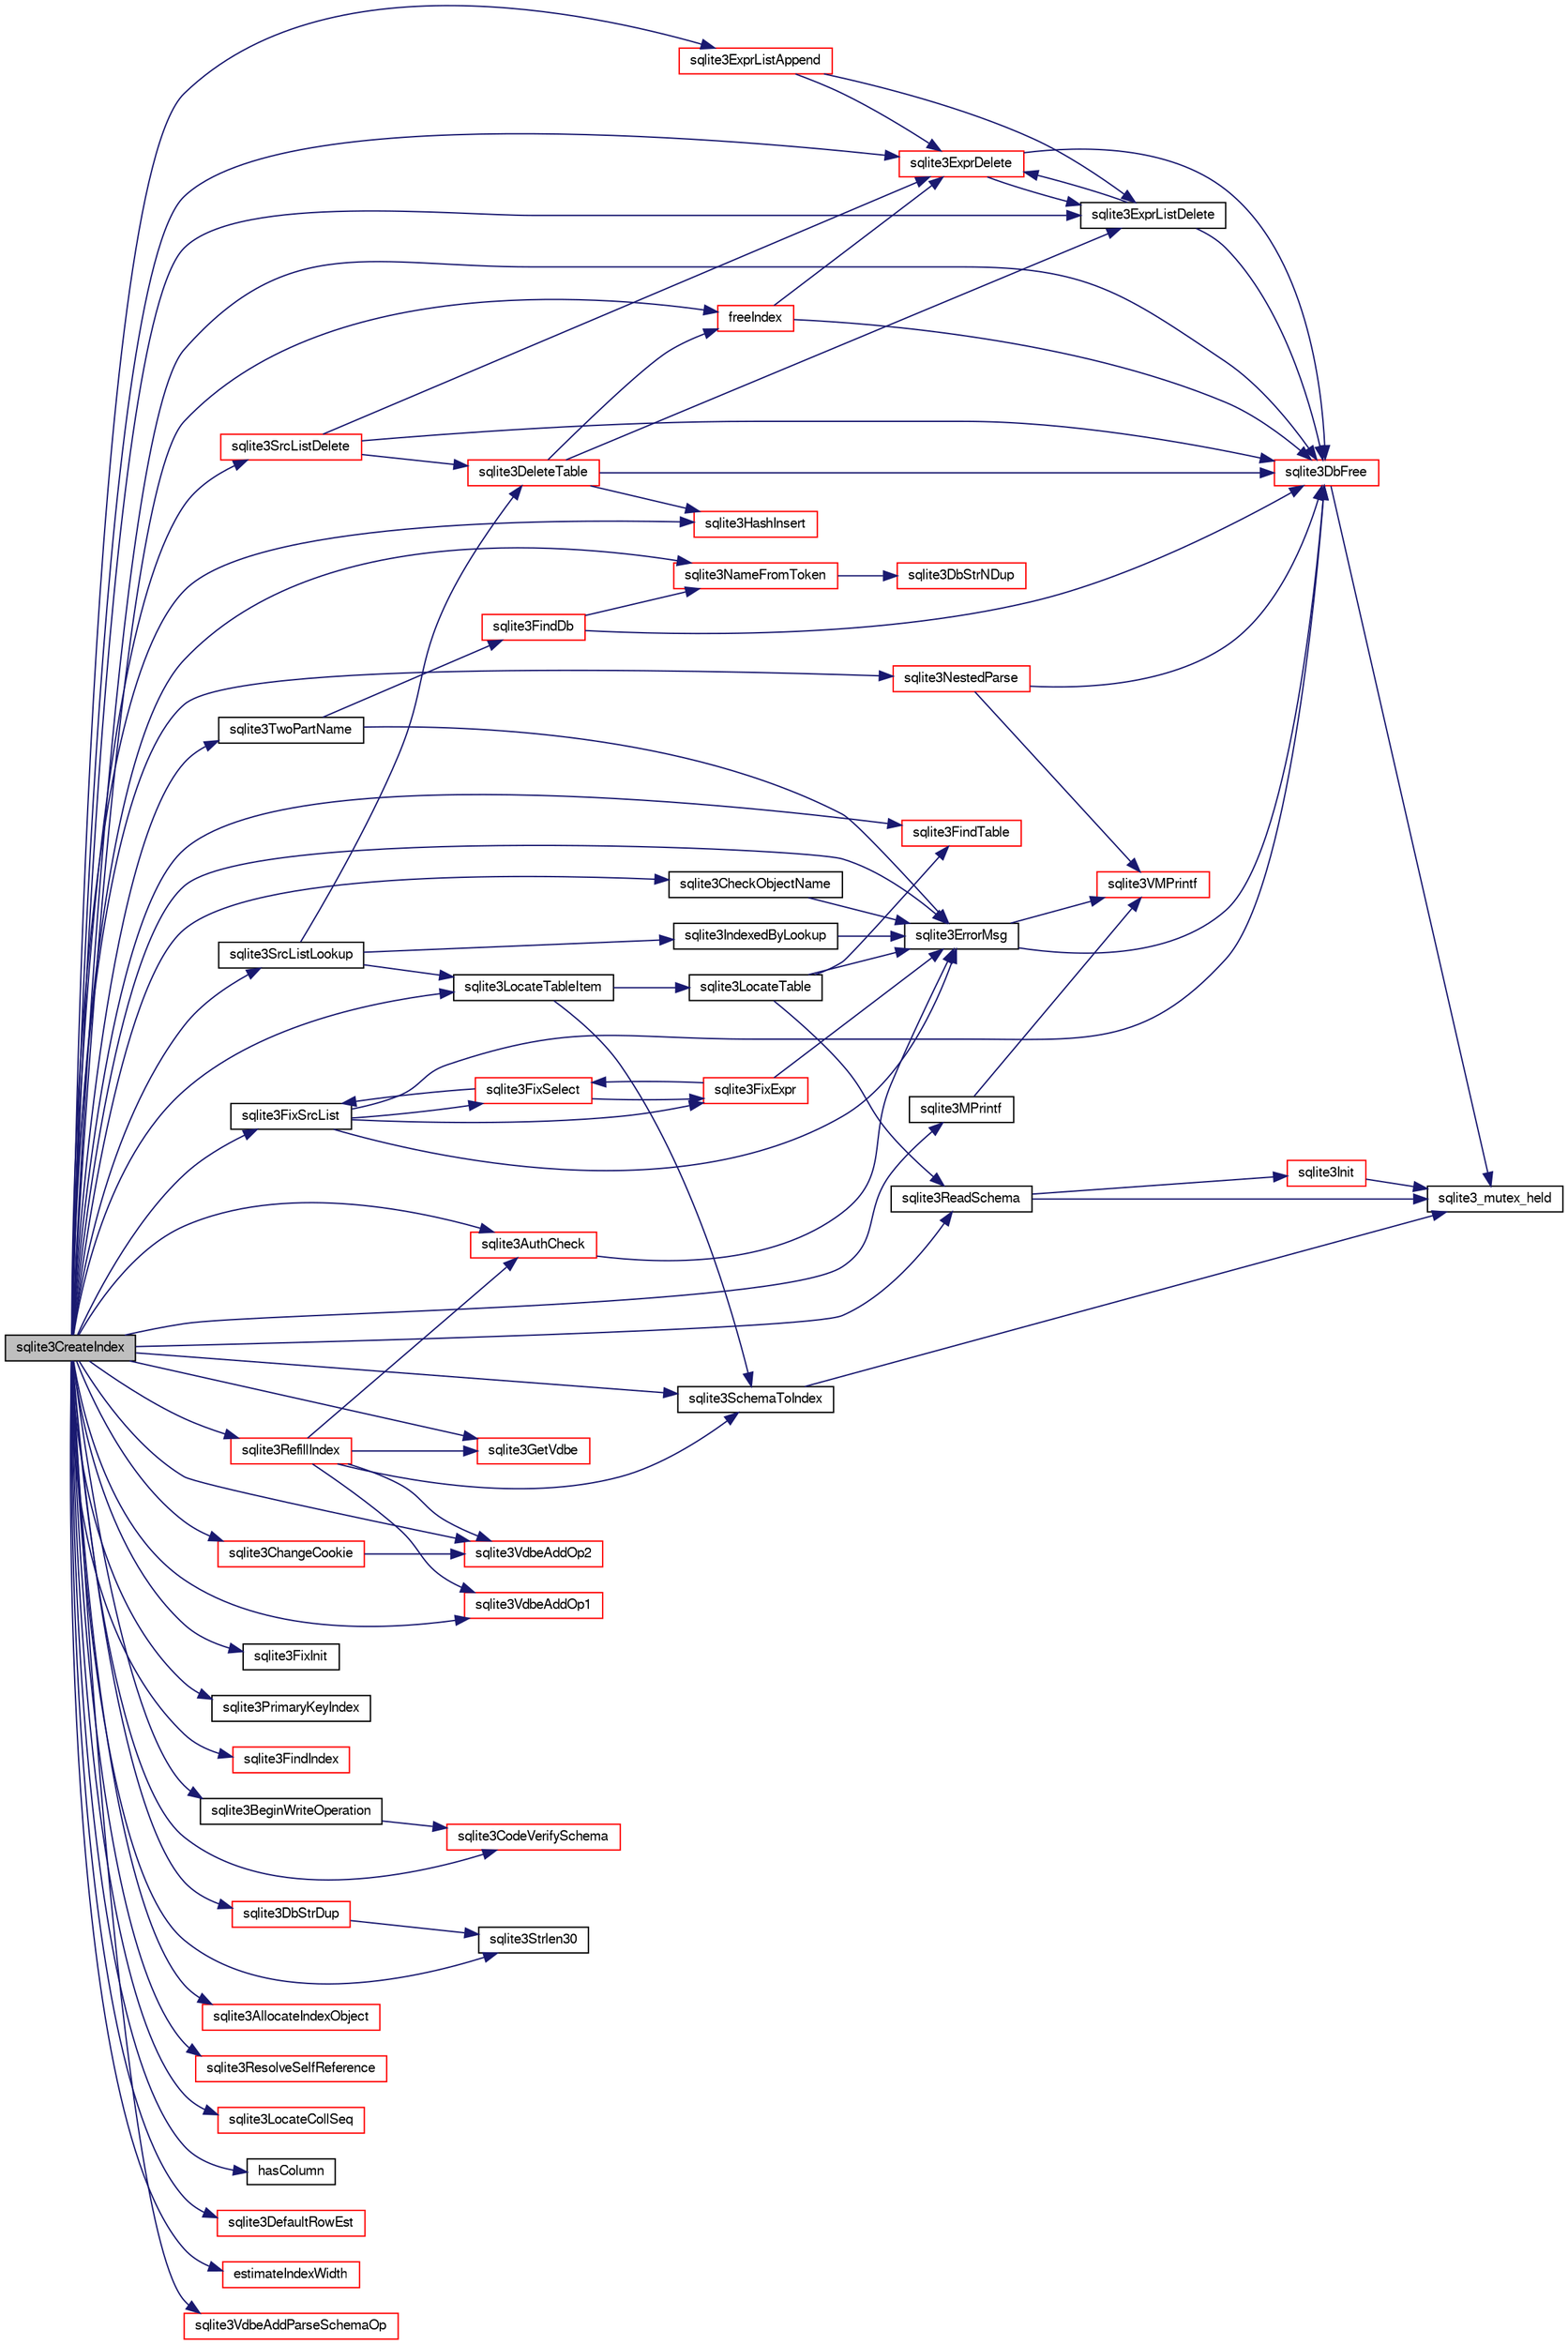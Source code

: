 digraph "sqlite3CreateIndex"
{
  edge [fontname="FreeSans",fontsize="10",labelfontname="FreeSans",labelfontsize="10"];
  node [fontname="FreeSans",fontsize="10",shape=record];
  rankdir="LR";
  Node482896 [label="sqlite3CreateIndex",height=0.2,width=0.4,color="black", fillcolor="grey75", style="filled", fontcolor="black"];
  Node482896 -> Node482897 [color="midnightblue",fontsize="10",style="solid",fontname="FreeSans"];
  Node482897 [label="sqlite3ReadSchema",height=0.2,width=0.4,color="black", fillcolor="white", style="filled",URL="$sqlite3_8c.html#ac41a97f30334f7d35b2b5713097eca90"];
  Node482897 -> Node482898 [color="midnightblue",fontsize="10",style="solid",fontname="FreeSans"];
  Node482898 [label="sqlite3_mutex_held",height=0.2,width=0.4,color="black", fillcolor="white", style="filled",URL="$sqlite3_8c.html#acf77da68932b6bc163c5e68547ecc3e7"];
  Node482897 -> Node482899 [color="midnightblue",fontsize="10",style="solid",fontname="FreeSans"];
  Node482899 [label="sqlite3Init",height=0.2,width=0.4,color="red", fillcolor="white", style="filled",URL="$sqlite3_8c.html#aed74e3dc765631a833f522f425ff5a48"];
  Node482899 -> Node482898 [color="midnightblue",fontsize="10",style="solid",fontname="FreeSans"];
  Node482896 -> Node483855 [color="midnightblue",fontsize="10",style="solid",fontname="FreeSans"];
  Node483855 [label="sqlite3TwoPartName",height=0.2,width=0.4,color="black", fillcolor="white", style="filled",URL="$sqlite3_8c.html#a49a9958462ebca9ad2acda672c8a6357"];
  Node483855 -> Node483212 [color="midnightblue",fontsize="10",style="solid",fontname="FreeSans"];
  Node483212 [label="sqlite3ErrorMsg",height=0.2,width=0.4,color="black", fillcolor="white", style="filled",URL="$sqlite3_8c.html#aee2798e173651adae0f9c85469f3457d"];
  Node483212 -> Node482904 [color="midnightblue",fontsize="10",style="solid",fontname="FreeSans"];
  Node482904 [label="sqlite3VMPrintf",height=0.2,width=0.4,color="red", fillcolor="white", style="filled",URL="$sqlite3_8c.html#a05535d0982ef06fbc2ee8195ebbae689"];
  Node483212 -> Node482912 [color="midnightblue",fontsize="10",style="solid",fontname="FreeSans"];
  Node482912 [label="sqlite3DbFree",height=0.2,width=0.4,color="red", fillcolor="white", style="filled",URL="$sqlite3_8c.html#ac70ab821a6607b4a1b909582dc37a069"];
  Node482912 -> Node482898 [color="midnightblue",fontsize="10",style="solid",fontname="FreeSans"];
  Node483855 -> Node483856 [color="midnightblue",fontsize="10",style="solid",fontname="FreeSans"];
  Node483856 [label="sqlite3FindDb",height=0.2,width=0.4,color="red", fillcolor="white", style="filled",URL="$sqlite3_8c.html#aa24a00ff02dcb0883436718a1226d295"];
  Node483856 -> Node483857 [color="midnightblue",fontsize="10",style="solid",fontname="FreeSans"];
  Node483857 [label="sqlite3NameFromToken",height=0.2,width=0.4,color="red", fillcolor="white", style="filled",URL="$sqlite3_8c.html#a6ba4248ee912d7f5a7a898c5ae46e808"];
  Node483857 -> Node483170 [color="midnightblue",fontsize="10",style="solid",fontname="FreeSans"];
  Node483170 [label="sqlite3DbStrNDup",height=0.2,width=0.4,color="red", fillcolor="white", style="filled",URL="$sqlite3_8c.html#a48e8c757f70cba60fe83ce00ad8de713"];
  Node483856 -> Node482912 [color="midnightblue",fontsize="10",style="solid",fontname="FreeSans"];
  Node482896 -> Node483859 [color="midnightblue",fontsize="10",style="solid",fontname="FreeSans"];
  Node483859 [label="sqlite3SrcListLookup",height=0.2,width=0.4,color="black", fillcolor="white", style="filled",URL="$sqlite3_8c.html#a6354fab5d5d3aa8a721e43d480c16701"];
  Node483859 -> Node483860 [color="midnightblue",fontsize="10",style="solid",fontname="FreeSans"];
  Node483860 [label="sqlite3LocateTableItem",height=0.2,width=0.4,color="black", fillcolor="white", style="filled",URL="$sqlite3_8c.html#ac80229652e6d3200bd88dff77f874888"];
  Node483860 -> Node483823 [color="midnightblue",fontsize="10",style="solid",fontname="FreeSans"];
  Node483823 [label="sqlite3SchemaToIndex",height=0.2,width=0.4,color="black", fillcolor="white", style="filled",URL="$sqlite3_8c.html#ad9ef77a42022f1f8c8ab71b5761f5134"];
  Node483823 -> Node482898 [color="midnightblue",fontsize="10",style="solid",fontname="FreeSans"];
  Node483860 -> Node483861 [color="midnightblue",fontsize="10",style="solid",fontname="FreeSans"];
  Node483861 [label="sqlite3LocateTable",height=0.2,width=0.4,color="black", fillcolor="white", style="filled",URL="$sqlite3_8c.html#adfeea5b18971250d4ff7f5a44e134d75"];
  Node483861 -> Node482897 [color="midnightblue",fontsize="10",style="solid",fontname="FreeSans"];
  Node483861 -> Node483234 [color="midnightblue",fontsize="10",style="solid",fontname="FreeSans"];
  Node483234 [label="sqlite3FindTable",height=0.2,width=0.4,color="red", fillcolor="white", style="filled",URL="$sqlite3_8c.html#afa51dbee6173bf3a8a3df76b07cea789"];
  Node483861 -> Node483212 [color="midnightblue",fontsize="10",style="solid",fontname="FreeSans"];
  Node483859 -> Node483222 [color="midnightblue",fontsize="10",style="solid",fontname="FreeSans"];
  Node483222 [label="sqlite3DeleteTable",height=0.2,width=0.4,color="red", fillcolor="white", style="filled",URL="$sqlite3_8c.html#a7fd3d507375a381a3807f92735318973"];
  Node483222 -> Node483223 [color="midnightblue",fontsize="10",style="solid",fontname="FreeSans"];
  Node483223 [label="sqlite3HashInsert",height=0.2,width=0.4,color="red", fillcolor="white", style="filled",URL="$sqlite3_8c.html#aebbc6c13b3c139d5f3463938f441da3d"];
  Node483222 -> Node483230 [color="midnightblue",fontsize="10",style="solid",fontname="FreeSans"];
  Node483230 [label="freeIndex",height=0.2,width=0.4,color="red", fillcolor="white", style="filled",URL="$sqlite3_8c.html#a00907c99c18d5bcb9d0b38c077146c31"];
  Node483230 -> Node483220 [color="midnightblue",fontsize="10",style="solid",fontname="FreeSans"];
  Node483220 [label="sqlite3ExprDelete",height=0.2,width=0.4,color="red", fillcolor="white", style="filled",URL="$sqlite3_8c.html#ae4e21ab5918e0428fbaa9e615dceb309"];
  Node483220 -> Node482912 [color="midnightblue",fontsize="10",style="solid",fontname="FreeSans"];
  Node483220 -> Node483219 [color="midnightblue",fontsize="10",style="solid",fontname="FreeSans"];
  Node483219 [label="sqlite3ExprListDelete",height=0.2,width=0.4,color="black", fillcolor="white", style="filled",URL="$sqlite3_8c.html#ae9cd46eac81e86a04ed8c09b99fc3c10"];
  Node483219 -> Node483220 [color="midnightblue",fontsize="10",style="solid",fontname="FreeSans"];
  Node483219 -> Node482912 [color="midnightblue",fontsize="10",style="solid",fontname="FreeSans"];
  Node483230 -> Node482912 [color="midnightblue",fontsize="10",style="solid",fontname="FreeSans"];
  Node483222 -> Node482912 [color="midnightblue",fontsize="10",style="solid",fontname="FreeSans"];
  Node483222 -> Node483219 [color="midnightblue",fontsize="10",style="solid",fontname="FreeSans"];
  Node483859 -> Node483862 [color="midnightblue",fontsize="10",style="solid",fontname="FreeSans"];
  Node483862 [label="sqlite3IndexedByLookup",height=0.2,width=0.4,color="black", fillcolor="white", style="filled",URL="$sqlite3_8c.html#adce623dd7c639a56080e4255c7404666"];
  Node483862 -> Node483212 [color="midnightblue",fontsize="10",style="solid",fontname="FreeSans"];
  Node482896 -> Node483863 [color="midnightblue",fontsize="10",style="solid",fontname="FreeSans"];
  Node483863 [label="sqlite3FixInit",height=0.2,width=0.4,color="black", fillcolor="white", style="filled",URL="$sqlite3_8c.html#afbc4fe1efd167ec1b6b88607b90ddc51"];
  Node482896 -> Node483864 [color="midnightblue",fontsize="10",style="solid",fontname="FreeSans"];
  Node483864 [label="sqlite3FixSrcList",height=0.2,width=0.4,color="black", fillcolor="white", style="filled",URL="$sqlite3_8c.html#aef21c9fd3fd3e1ac1caad71d55ee867a"];
  Node483864 -> Node483212 [color="midnightblue",fontsize="10",style="solid",fontname="FreeSans"];
  Node483864 -> Node482912 [color="midnightblue",fontsize="10",style="solid",fontname="FreeSans"];
  Node483864 -> Node483865 [color="midnightblue",fontsize="10",style="solid",fontname="FreeSans"];
  Node483865 [label="sqlite3FixSelect",height=0.2,width=0.4,color="red", fillcolor="white", style="filled",URL="$sqlite3_8c.html#a359eecf223c2eaa665ef8bc3f2687d4c"];
  Node483865 -> Node483864 [color="midnightblue",fontsize="10",style="solid",fontname="FreeSans"];
  Node483865 -> Node483867 [color="midnightblue",fontsize="10",style="solid",fontname="FreeSans"];
  Node483867 [label="sqlite3FixExpr",height=0.2,width=0.4,color="red", fillcolor="white", style="filled",URL="$sqlite3_8c.html#aed02a32694f2649d2f9161fb324f12ed"];
  Node483867 -> Node483212 [color="midnightblue",fontsize="10",style="solid",fontname="FreeSans"];
  Node483867 -> Node483865 [color="midnightblue",fontsize="10",style="solid",fontname="FreeSans"];
  Node483864 -> Node483867 [color="midnightblue",fontsize="10",style="solid",fontname="FreeSans"];
  Node482896 -> Node483860 [color="midnightblue",fontsize="10",style="solid",fontname="FreeSans"];
  Node482896 -> Node483212 [color="midnightblue",fontsize="10",style="solid",fontname="FreeSans"];
  Node482896 -> Node483235 [color="midnightblue",fontsize="10",style="solid",fontname="FreeSans"];
  Node483235 [label="sqlite3PrimaryKeyIndex",height=0.2,width=0.4,color="black", fillcolor="white", style="filled",URL="$sqlite3_8c.html#af6edde3fbbd22a22b86ad32677fad95b"];
  Node482896 -> Node483823 [color="midnightblue",fontsize="10",style="solid",fontname="FreeSans"];
  Node482896 -> Node483857 [color="midnightblue",fontsize="10",style="solid",fontname="FreeSans"];
  Node482896 -> Node483868 [color="midnightblue",fontsize="10",style="solid",fontname="FreeSans"];
  Node483868 [label="sqlite3CheckObjectName",height=0.2,width=0.4,color="black", fillcolor="white", style="filled",URL="$sqlite3_8c.html#a28c91f6ea4120126e5af1e807593aaf9"];
  Node483868 -> Node483212 [color="midnightblue",fontsize="10",style="solid",fontname="FreeSans"];
  Node482896 -> Node483234 [color="midnightblue",fontsize="10",style="solid",fontname="FreeSans"];
  Node482896 -> Node483232 [color="midnightblue",fontsize="10",style="solid",fontname="FreeSans"];
  Node483232 [label="sqlite3FindIndex",height=0.2,width=0.4,color="red", fillcolor="white", style="filled",URL="$sqlite3_8c.html#a79fb99db8d0f914bb72dd374ae088512"];
  Node482896 -> Node483869 [color="midnightblue",fontsize="10",style="solid",fontname="FreeSans"];
  Node483869 [label="sqlite3CodeVerifySchema",height=0.2,width=0.4,color="red", fillcolor="white", style="filled",URL="$sqlite3_8c.html#ad9d8708d96f8416ec59ebf41c57000f9"];
  Node482896 -> Node483167 [color="midnightblue",fontsize="10",style="solid",fontname="FreeSans"];
  Node483167 [label="sqlite3MPrintf",height=0.2,width=0.4,color="black", fillcolor="white", style="filled",URL="$sqlite3_8c.html#a208ef0df84e9778778804a19af03efea"];
  Node483167 -> Node482904 [color="midnightblue",fontsize="10",style="solid",fontname="FreeSans"];
  Node482896 -> Node483871 [color="midnightblue",fontsize="10",style="solid",fontname="FreeSans"];
  Node483871 [label="sqlite3AuthCheck",height=0.2,width=0.4,color="red", fillcolor="white", style="filled",URL="$sqlite3_8c.html#a83c75b8b7aa1c35301005be7ff1a8582"];
  Node483871 -> Node483212 [color="midnightblue",fontsize="10",style="solid",fontname="FreeSans"];
  Node482896 -> Node483873 [color="midnightblue",fontsize="10",style="solid",fontname="FreeSans"];
  Node483873 [label="sqlite3ExprListAppend",height=0.2,width=0.4,color="red", fillcolor="white", style="filled",URL="$sqlite3_8c.html#a2c227f0b97e0e31b120c702fae2b7409"];
  Node483873 -> Node483220 [color="midnightblue",fontsize="10",style="solid",fontname="FreeSans"];
  Node483873 -> Node483219 [color="midnightblue",fontsize="10",style="solid",fontname="FreeSans"];
  Node482896 -> Node483471 [color="midnightblue",fontsize="10",style="solid",fontname="FreeSans"];
  Node483471 [label="sqlite3DbStrDup",height=0.2,width=0.4,color="red", fillcolor="white", style="filled",URL="$sqlite3_8c.html#a0ec4772ee6de7316ecd1e6cabb1beeef"];
  Node483471 -> Node482991 [color="midnightblue",fontsize="10",style="solid",fontname="FreeSans"];
  Node482991 [label="sqlite3Strlen30",height=0.2,width=0.4,color="black", fillcolor="white", style="filled",URL="$sqlite3_8c.html#a3dcd80ba41f1a308193dee74857b62a7"];
  Node482896 -> Node482991 [color="midnightblue",fontsize="10",style="solid",fontname="FreeSans"];
  Node482896 -> Node483874 [color="midnightblue",fontsize="10",style="solid",fontname="FreeSans"];
  Node483874 [label="sqlite3AllocateIndexObject",height=0.2,width=0.4,color="red", fillcolor="white", style="filled",URL="$sqlite3_8c.html#a8a25614950297e18748647c86b2f566a"];
  Node482896 -> Node483875 [color="midnightblue",fontsize="10",style="solid",fontname="FreeSans"];
  Node483875 [label="sqlite3ResolveSelfReference",height=0.2,width=0.4,color="red", fillcolor="white", style="filled",URL="$sqlite3_8c.html#ab524095a849de78f8728167d19336094"];
  Node482896 -> Node483975 [color="midnightblue",fontsize="10",style="solid",fontname="FreeSans"];
  Node483975 [label="sqlite3LocateCollSeq",height=0.2,width=0.4,color="red", fillcolor="white", style="filled",URL="$sqlite3_8c.html#a7dda1703fcf97a8e9a556697976c90af"];
  Node482896 -> Node483976 [color="midnightblue",fontsize="10",style="solid",fontname="FreeSans"];
  Node483976 [label="hasColumn",height=0.2,width=0.4,color="black", fillcolor="white", style="filled",URL="$sqlite3_8c.html#ae49bb342b4c90db68028c2077ea23d85"];
  Node482896 -> Node483751 [color="midnightblue",fontsize="10",style="solid",fontname="FreeSans"];
  Node483751 [label="sqlite3DefaultRowEst",height=0.2,width=0.4,color="red", fillcolor="white", style="filled",URL="$sqlite3_8c.html#a990da271cc28536b6d63cd17521497c0"];
  Node482896 -> Node483977 [color="midnightblue",fontsize="10",style="solid",fontname="FreeSans"];
  Node483977 [label="estimateIndexWidth",height=0.2,width=0.4,color="red", fillcolor="white", style="filled",URL="$sqlite3_8c.html#a3fe6b099ed713eb4cbb0f5a1344ddb12"];
  Node482896 -> Node483223 [color="midnightblue",fontsize="10",style="solid",fontname="FreeSans"];
  Node482896 -> Node483978 [color="midnightblue",fontsize="10",style="solid",fontname="FreeSans"];
  Node483978 [label="sqlite3GetVdbe",height=0.2,width=0.4,color="red", fillcolor="white", style="filled",URL="$sqlite3_8c.html#a76b721dcd00b0587308547594cb6c1f4"];
  Node482896 -> Node483983 [color="midnightblue",fontsize="10",style="solid",fontname="FreeSans"];
  Node483983 [label="sqlite3BeginWriteOperation",height=0.2,width=0.4,color="black", fillcolor="white", style="filled",URL="$sqlite3_8c.html#a21b1b811bbe305f922244f8913c87f10"];
  Node483983 -> Node483869 [color="midnightblue",fontsize="10",style="solid",fontname="FreeSans"];
  Node482896 -> Node483984 [color="midnightblue",fontsize="10",style="solid",fontname="FreeSans"];
  Node483984 [label="sqlite3VdbeAddOp2",height=0.2,width=0.4,color="red", fillcolor="white", style="filled",URL="$sqlite3_8c.html#ae87204d7b069da19e4db0404c6deaae5"];
  Node482896 -> Node483985 [color="midnightblue",fontsize="10",style="solid",fontname="FreeSans"];
  Node483985 [label="sqlite3NestedParse",height=0.2,width=0.4,color="red", fillcolor="white", style="filled",URL="$sqlite3_8c.html#ae78bd6187a28892732af5428ec15b03f"];
  Node483985 -> Node482904 [color="midnightblue",fontsize="10",style="solid",fontname="FreeSans"];
  Node483985 -> Node482912 [color="midnightblue",fontsize="10",style="solid",fontname="FreeSans"];
  Node482896 -> Node482912 [color="midnightblue",fontsize="10",style="solid",fontname="FreeSans"];
  Node482896 -> Node483986 [color="midnightblue",fontsize="10",style="solid",fontname="FreeSans"];
  Node483986 [label="sqlite3RefillIndex",height=0.2,width=0.4,color="red", fillcolor="white", style="filled",URL="$sqlite3_8c.html#a17be5b679d9181b961ea9ba4a18d4f80"];
  Node483986 -> Node483823 [color="midnightblue",fontsize="10",style="solid",fontname="FreeSans"];
  Node483986 -> Node483871 [color="midnightblue",fontsize="10",style="solid",fontname="FreeSans"];
  Node483986 -> Node483978 [color="midnightblue",fontsize="10",style="solid",fontname="FreeSans"];
  Node483986 -> Node483984 [color="midnightblue",fontsize="10",style="solid",fontname="FreeSans"];
  Node483986 -> Node484022 [color="midnightblue",fontsize="10",style="solid",fontname="FreeSans"];
  Node484022 [label="sqlite3VdbeAddOp1",height=0.2,width=0.4,color="red", fillcolor="white", style="filled",URL="$sqlite3_8c.html#a6207112b1851d7e7d76e887ef6d72d5a"];
  Node482896 -> Node484190 [color="midnightblue",fontsize="10",style="solid",fontname="FreeSans"];
  Node484190 [label="sqlite3ChangeCookie",height=0.2,width=0.4,color="red", fillcolor="white", style="filled",URL="$sqlite3_8c.html#a0ef89bb4c4f2d45de9f462e63cbfddec"];
  Node484190 -> Node483984 [color="midnightblue",fontsize="10",style="solid",fontname="FreeSans"];
  Node482896 -> Node484191 [color="midnightblue",fontsize="10",style="solid",fontname="FreeSans"];
  Node484191 [label="sqlite3VdbeAddParseSchemaOp",height=0.2,width=0.4,color="red", fillcolor="white", style="filled",URL="$sqlite3_8c.html#a52c71cba3d53e0eb5c0c785ef9a7ec8f"];
  Node482896 -> Node484022 [color="midnightblue",fontsize="10",style="solid",fontname="FreeSans"];
  Node482896 -> Node483230 [color="midnightblue",fontsize="10",style="solid",fontname="FreeSans"];
  Node482896 -> Node483220 [color="midnightblue",fontsize="10",style="solid",fontname="FreeSans"];
  Node482896 -> Node483219 [color="midnightblue",fontsize="10",style="solid",fontname="FreeSans"];
  Node482896 -> Node483221 [color="midnightblue",fontsize="10",style="solid",fontname="FreeSans"];
  Node483221 [label="sqlite3SrcListDelete",height=0.2,width=0.4,color="red", fillcolor="white", style="filled",URL="$sqlite3_8c.html#acc250a3e5e7fd8889a16a9f28e3e7312"];
  Node483221 -> Node482912 [color="midnightblue",fontsize="10",style="solid",fontname="FreeSans"];
  Node483221 -> Node483222 [color="midnightblue",fontsize="10",style="solid",fontname="FreeSans"];
  Node483221 -> Node483220 [color="midnightblue",fontsize="10",style="solid",fontname="FreeSans"];
}
